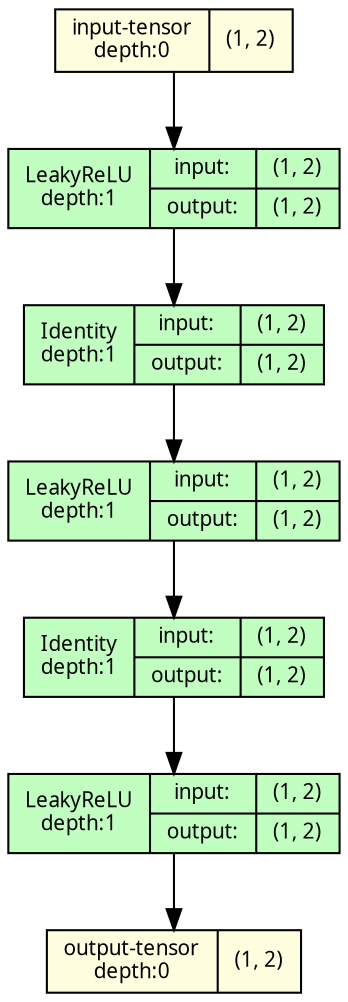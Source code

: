 strict digraph LeakySequential {
	graph [ordering=in size="12.0,12.0"]
	node [align=left fontname="Linux libertine" fontsize=10 height=0.2 ranksep=0.1 shape=record style=filled]
	edge [fontsize=10]
	0 [label="input-tensor&#92;ndepth:0|(1, 2)" fillcolor=lightyellow]
	0 [label="input-tensor&#92;ndepth:0|(1, 2)" fillcolor=lightyellow]
	1 [label="LeakyReLU&#92;ndepth:1|{input:|output:}|{(1, 2)|(1, 2)}" fillcolor=darkseagreen1]
	2 [label="Identity&#92;ndepth:1|{input:|output:}|{(1, 2)|(1, 2)}" fillcolor=darkseagreen1]
	3 [label="LeakyReLU&#92;ndepth:1|{input:|output:}|{(1, 2)|(1, 2)}" fillcolor=darkseagreen1]
	4 [label="Identity&#92;ndepth:1|{input:|output:}|{(1, 2)|(1, 2)}" fillcolor=darkseagreen1]
	5 [label="LeakyReLU&#92;ndepth:1|{input:|output:}|{(1, 2)|(1, 2)}" fillcolor=darkseagreen1]
	6 [label="output-tensor&#92;ndepth:0|(1, 2)" fillcolor=lightyellow]
	0 -> 1
	1 -> 2
	2 -> 3
	3 -> 4
	4 -> 5
	5 -> 6
}
strict digraph LeakySequential {
	graph [ordering=in size="12.0,12.0"]
	node [align=left fontname="Linux libertine" fontsize=10 height=0.2 ranksep=0.1 shape=record style=filled]
	edge [fontsize=10]
	0 [label="input-tensor&#92;ndepth:0|(1, 2)" fillcolor=lightyellow]
	0 [label="input-tensor&#92;ndepth:0|(1, 2)" fillcolor=lightyellow]
	1 [label="LeakyReLU&#92;ndepth:1|{input:|output:}|{(1, 2)|(1, 2)}" fillcolor=darkseagreen1]
	2 [label="Identity&#92;ndepth:1|{input:|output:}|{(1, 2)|(1, 2)}" fillcolor=darkseagreen1]
	3 [label="LeakyReLU&#92;ndepth:1|{input:|output:}|{(1, 2)|(1, 2)}" fillcolor=darkseagreen1]
	4 [label="Identity&#92;ndepth:1|{input:|output:}|{(1, 2)|(1, 2)}" fillcolor=darkseagreen1]
	5 [label="LeakyReLU&#92;ndepth:1|{input:|output:}|{(1, 2)|(1, 2)}" fillcolor=darkseagreen1]
	6 [label="output-tensor&#92;ndepth:0|(1, 2)" fillcolor=lightyellow]
	0 -> 1
	1 -> 2
	2 -> 3
	3 -> 4
	4 -> 5
	5 -> 6
}
